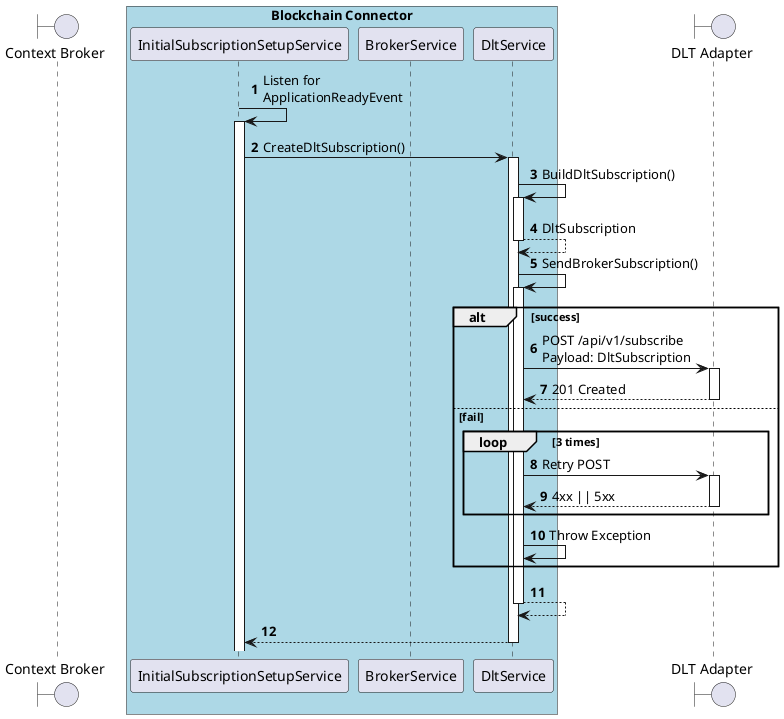 @startuml
'https://plantuml.com/sequence-diagram

autonumber
skinparam BoxPadding 10

boundary "Context Broker" as context_broker

box "Blockchain Connector" #LightBlue
    participant "InitialSubscriptionSetupService" as initial_subscription_setup_service
    participant "BrokerService" as broker_service
    participant "DltService" as dlt_service
end box

boundary "DLT Adapter" as dlt_adapter

initial_subscription_setup_service -> initial_subscription_setup_service: Listen for \nApplicationReadyEvent
activate initial_subscription_setup_service

initial_subscription_setup_service -> dlt_service++: CreateDltSubscription()
    dlt_service -> dlt_service++: BuildDltSubscription()
    return DltSubscription
    dlt_service -> dlt_service++: SendBrokerSubscription()
        alt success
            dlt_service -> dlt_adapter++: POST /api/v1/subscribe\nPayload: DltSubscription
            return 201 Created
        else fail
            loop 3 times
                dlt_service -> dlt_adapter++: Retry POST
                return 4xx || 5xx
            end
            dlt_service -> dlt_service: Throw Exception
        end
    return
return

@enduml
